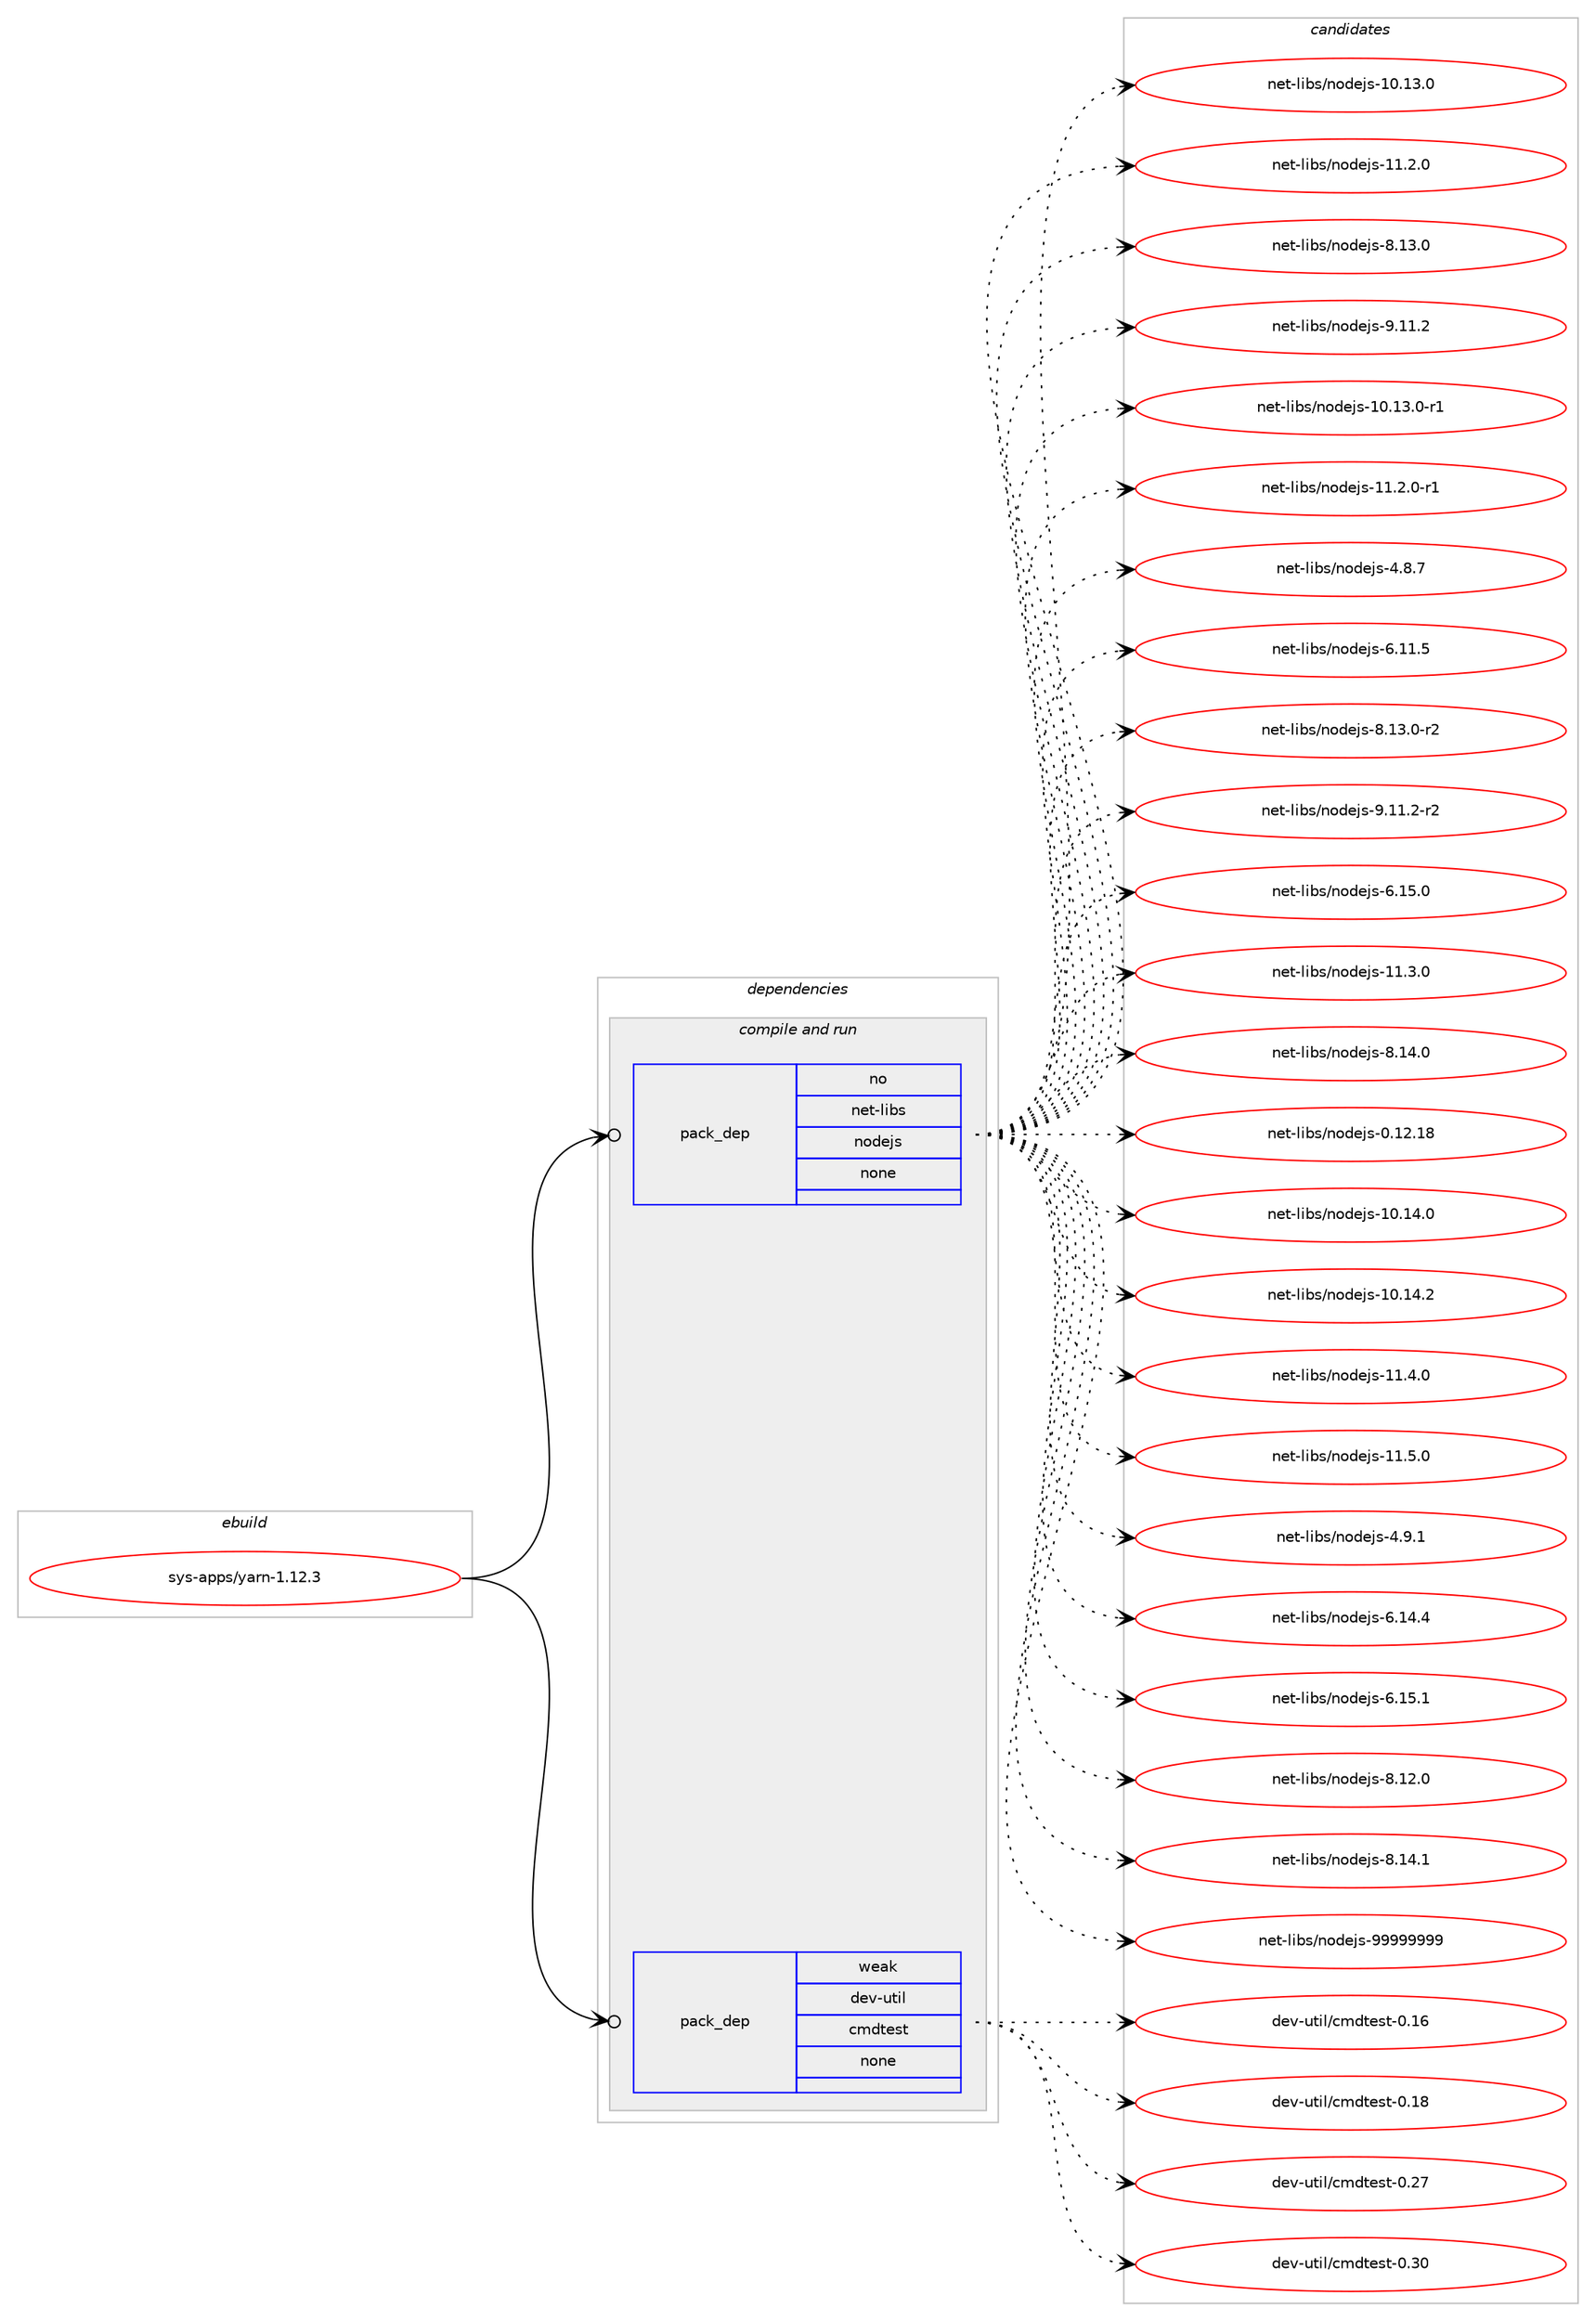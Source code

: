 digraph prolog {

# *************
# Graph options
# *************

newrank=true;
concentrate=true;
compound=true;
graph [rankdir=LR,fontname=Helvetica,fontsize=10,ranksep=1.5];#, ranksep=2.5, nodesep=0.2];
edge  [arrowhead=vee];
node  [fontname=Helvetica,fontsize=10];

# **********
# The ebuild
# **********

subgraph cluster_leftcol {
color=gray;
rank=same;
label=<<i>ebuild</i>>;
id [label="sys-apps/yarn-1.12.3", color=red, width=4, href="../sys-apps/yarn-1.12.3.svg"];
}

# ****************
# The dependencies
# ****************

subgraph cluster_midcol {
color=gray;
label=<<i>dependencies</i>>;
subgraph cluster_compile {
fillcolor="#eeeeee";
style=filled;
label=<<i>compile</i>>;
}
subgraph cluster_compileandrun {
fillcolor="#eeeeee";
style=filled;
label=<<i>compile and run</i>>;
subgraph pack5162 {
dependency6109 [label=<<TABLE BORDER="0" CELLBORDER="1" CELLSPACING="0" CELLPADDING="4" WIDTH="220"><TR><TD ROWSPAN="6" CELLPADDING="30">pack_dep</TD></TR><TR><TD WIDTH="110">no</TD></TR><TR><TD>net-libs</TD></TR><TR><TD>nodejs</TD></TR><TR><TD>none</TD></TR><TR><TD></TD></TR></TABLE>>, shape=none, color=blue];
}
id:e -> dependency6109:w [weight=20,style="solid",arrowhead="odotvee"];
subgraph pack5163 {
dependency6110 [label=<<TABLE BORDER="0" CELLBORDER="1" CELLSPACING="0" CELLPADDING="4" WIDTH="220"><TR><TD ROWSPAN="6" CELLPADDING="30">pack_dep</TD></TR><TR><TD WIDTH="110">weak</TD></TR><TR><TD>dev-util</TD></TR><TR><TD>cmdtest</TD></TR><TR><TD>none</TD></TR><TR><TD></TD></TR></TABLE>>, shape=none, color=blue];
}
id:e -> dependency6110:w [weight=20,style="solid",arrowhead="odotvee"];
}
subgraph cluster_run {
fillcolor="#eeeeee";
style=filled;
label=<<i>run</i>>;
}
}

# **************
# The candidates
# **************

subgraph cluster_choices {
rank=same;
color=gray;
label=<<i>candidates</i>>;

subgraph choice5162 {
color=black;
nodesep=1;
choice1101011164510810598115471101111001011061154549484649514648 [label="net-libs/nodejs-10.13.0", color=red, width=4,href="../net-libs/nodejs-10.13.0.svg"];
choice11010111645108105981154711011110010110611545494946504648 [label="net-libs/nodejs-11.2.0", color=red, width=4,href="../net-libs/nodejs-11.2.0.svg"];
choice11010111645108105981154711011110010110611545564649514648 [label="net-libs/nodejs-8.13.0", color=red, width=4,href="../net-libs/nodejs-8.13.0.svg"];
choice11010111645108105981154711011110010110611545574649494650 [label="net-libs/nodejs-9.11.2", color=red, width=4,href="../net-libs/nodejs-9.11.2.svg"];
choice11010111645108105981154711011110010110611545494846495146484511449 [label="net-libs/nodejs-10.13.0-r1", color=red, width=4,href="../net-libs/nodejs-10.13.0-r1.svg"];
choice110101116451081059811547110111100101106115454949465046484511449 [label="net-libs/nodejs-11.2.0-r1", color=red, width=4,href="../net-libs/nodejs-11.2.0-r1.svg"];
choice110101116451081059811547110111100101106115455246564655 [label="net-libs/nodejs-4.8.7", color=red, width=4,href="../net-libs/nodejs-4.8.7.svg"];
choice11010111645108105981154711011110010110611545544649494653 [label="net-libs/nodejs-6.11.5", color=red, width=4,href="../net-libs/nodejs-6.11.5.svg"];
choice110101116451081059811547110111100101106115455646495146484511450 [label="net-libs/nodejs-8.13.0-r2", color=red, width=4,href="../net-libs/nodejs-8.13.0-r2.svg"];
choice110101116451081059811547110111100101106115455746494946504511450 [label="net-libs/nodejs-9.11.2-r2", color=red, width=4,href="../net-libs/nodejs-9.11.2-r2.svg"];
choice11010111645108105981154711011110010110611545544649534648 [label="net-libs/nodejs-6.15.0", color=red, width=4,href="../net-libs/nodejs-6.15.0.svg"];
choice11010111645108105981154711011110010110611545494946514648 [label="net-libs/nodejs-11.3.0", color=red, width=4,href="../net-libs/nodejs-11.3.0.svg"];
choice11010111645108105981154711011110010110611545564649524648 [label="net-libs/nodejs-8.14.0", color=red, width=4,href="../net-libs/nodejs-8.14.0.svg"];
choice1101011164510810598115471101111001011061154548464950464956 [label="net-libs/nodejs-0.12.18", color=red, width=4,href="../net-libs/nodejs-0.12.18.svg"];
choice1101011164510810598115471101111001011061154549484649524648 [label="net-libs/nodejs-10.14.0", color=red, width=4,href="../net-libs/nodejs-10.14.0.svg"];
choice1101011164510810598115471101111001011061154549484649524650 [label="net-libs/nodejs-10.14.2", color=red, width=4,href="../net-libs/nodejs-10.14.2.svg"];
choice11010111645108105981154711011110010110611545494946524648 [label="net-libs/nodejs-11.4.0", color=red, width=4,href="../net-libs/nodejs-11.4.0.svg"];
choice11010111645108105981154711011110010110611545494946534648 [label="net-libs/nodejs-11.5.0", color=red, width=4,href="../net-libs/nodejs-11.5.0.svg"];
choice110101116451081059811547110111100101106115455246574649 [label="net-libs/nodejs-4.9.1", color=red, width=4,href="../net-libs/nodejs-4.9.1.svg"];
choice11010111645108105981154711011110010110611545544649524652 [label="net-libs/nodejs-6.14.4", color=red, width=4,href="../net-libs/nodejs-6.14.4.svg"];
choice11010111645108105981154711011110010110611545544649534649 [label="net-libs/nodejs-6.15.1", color=red, width=4,href="../net-libs/nodejs-6.15.1.svg"];
choice11010111645108105981154711011110010110611545564649504648 [label="net-libs/nodejs-8.12.0", color=red, width=4,href="../net-libs/nodejs-8.12.0.svg"];
choice11010111645108105981154711011110010110611545564649524649 [label="net-libs/nodejs-8.14.1", color=red, width=4,href="../net-libs/nodejs-8.14.1.svg"];
choice110101116451081059811547110111100101106115455757575757575757 [label="net-libs/nodejs-99999999", color=red, width=4,href="../net-libs/nodejs-99999999.svg"];
dependency6109:e -> choice1101011164510810598115471101111001011061154549484649514648:w [style=dotted,weight="100"];
dependency6109:e -> choice11010111645108105981154711011110010110611545494946504648:w [style=dotted,weight="100"];
dependency6109:e -> choice11010111645108105981154711011110010110611545564649514648:w [style=dotted,weight="100"];
dependency6109:e -> choice11010111645108105981154711011110010110611545574649494650:w [style=dotted,weight="100"];
dependency6109:e -> choice11010111645108105981154711011110010110611545494846495146484511449:w [style=dotted,weight="100"];
dependency6109:e -> choice110101116451081059811547110111100101106115454949465046484511449:w [style=dotted,weight="100"];
dependency6109:e -> choice110101116451081059811547110111100101106115455246564655:w [style=dotted,weight="100"];
dependency6109:e -> choice11010111645108105981154711011110010110611545544649494653:w [style=dotted,weight="100"];
dependency6109:e -> choice110101116451081059811547110111100101106115455646495146484511450:w [style=dotted,weight="100"];
dependency6109:e -> choice110101116451081059811547110111100101106115455746494946504511450:w [style=dotted,weight="100"];
dependency6109:e -> choice11010111645108105981154711011110010110611545544649534648:w [style=dotted,weight="100"];
dependency6109:e -> choice11010111645108105981154711011110010110611545494946514648:w [style=dotted,weight="100"];
dependency6109:e -> choice11010111645108105981154711011110010110611545564649524648:w [style=dotted,weight="100"];
dependency6109:e -> choice1101011164510810598115471101111001011061154548464950464956:w [style=dotted,weight="100"];
dependency6109:e -> choice1101011164510810598115471101111001011061154549484649524648:w [style=dotted,weight="100"];
dependency6109:e -> choice1101011164510810598115471101111001011061154549484649524650:w [style=dotted,weight="100"];
dependency6109:e -> choice11010111645108105981154711011110010110611545494946524648:w [style=dotted,weight="100"];
dependency6109:e -> choice11010111645108105981154711011110010110611545494946534648:w [style=dotted,weight="100"];
dependency6109:e -> choice110101116451081059811547110111100101106115455246574649:w [style=dotted,weight="100"];
dependency6109:e -> choice11010111645108105981154711011110010110611545544649524652:w [style=dotted,weight="100"];
dependency6109:e -> choice11010111645108105981154711011110010110611545544649534649:w [style=dotted,weight="100"];
dependency6109:e -> choice11010111645108105981154711011110010110611545564649504648:w [style=dotted,weight="100"];
dependency6109:e -> choice11010111645108105981154711011110010110611545564649524649:w [style=dotted,weight="100"];
dependency6109:e -> choice110101116451081059811547110111100101106115455757575757575757:w [style=dotted,weight="100"];
}
subgraph choice5163 {
color=black;
nodesep=1;
choice1001011184511711610510847991091001161011151164548464954 [label="dev-util/cmdtest-0.16", color=red, width=4,href="../dev-util/cmdtest-0.16.svg"];
choice1001011184511711610510847991091001161011151164548464956 [label="dev-util/cmdtest-0.18", color=red, width=4,href="../dev-util/cmdtest-0.18.svg"];
choice1001011184511711610510847991091001161011151164548465055 [label="dev-util/cmdtest-0.27", color=red, width=4,href="../dev-util/cmdtest-0.27.svg"];
choice1001011184511711610510847991091001161011151164548465148 [label="dev-util/cmdtest-0.30", color=red, width=4,href="../dev-util/cmdtest-0.30.svg"];
dependency6110:e -> choice1001011184511711610510847991091001161011151164548464954:w [style=dotted,weight="100"];
dependency6110:e -> choice1001011184511711610510847991091001161011151164548464956:w [style=dotted,weight="100"];
dependency6110:e -> choice1001011184511711610510847991091001161011151164548465055:w [style=dotted,weight="100"];
dependency6110:e -> choice1001011184511711610510847991091001161011151164548465148:w [style=dotted,weight="100"];
}
}

}

